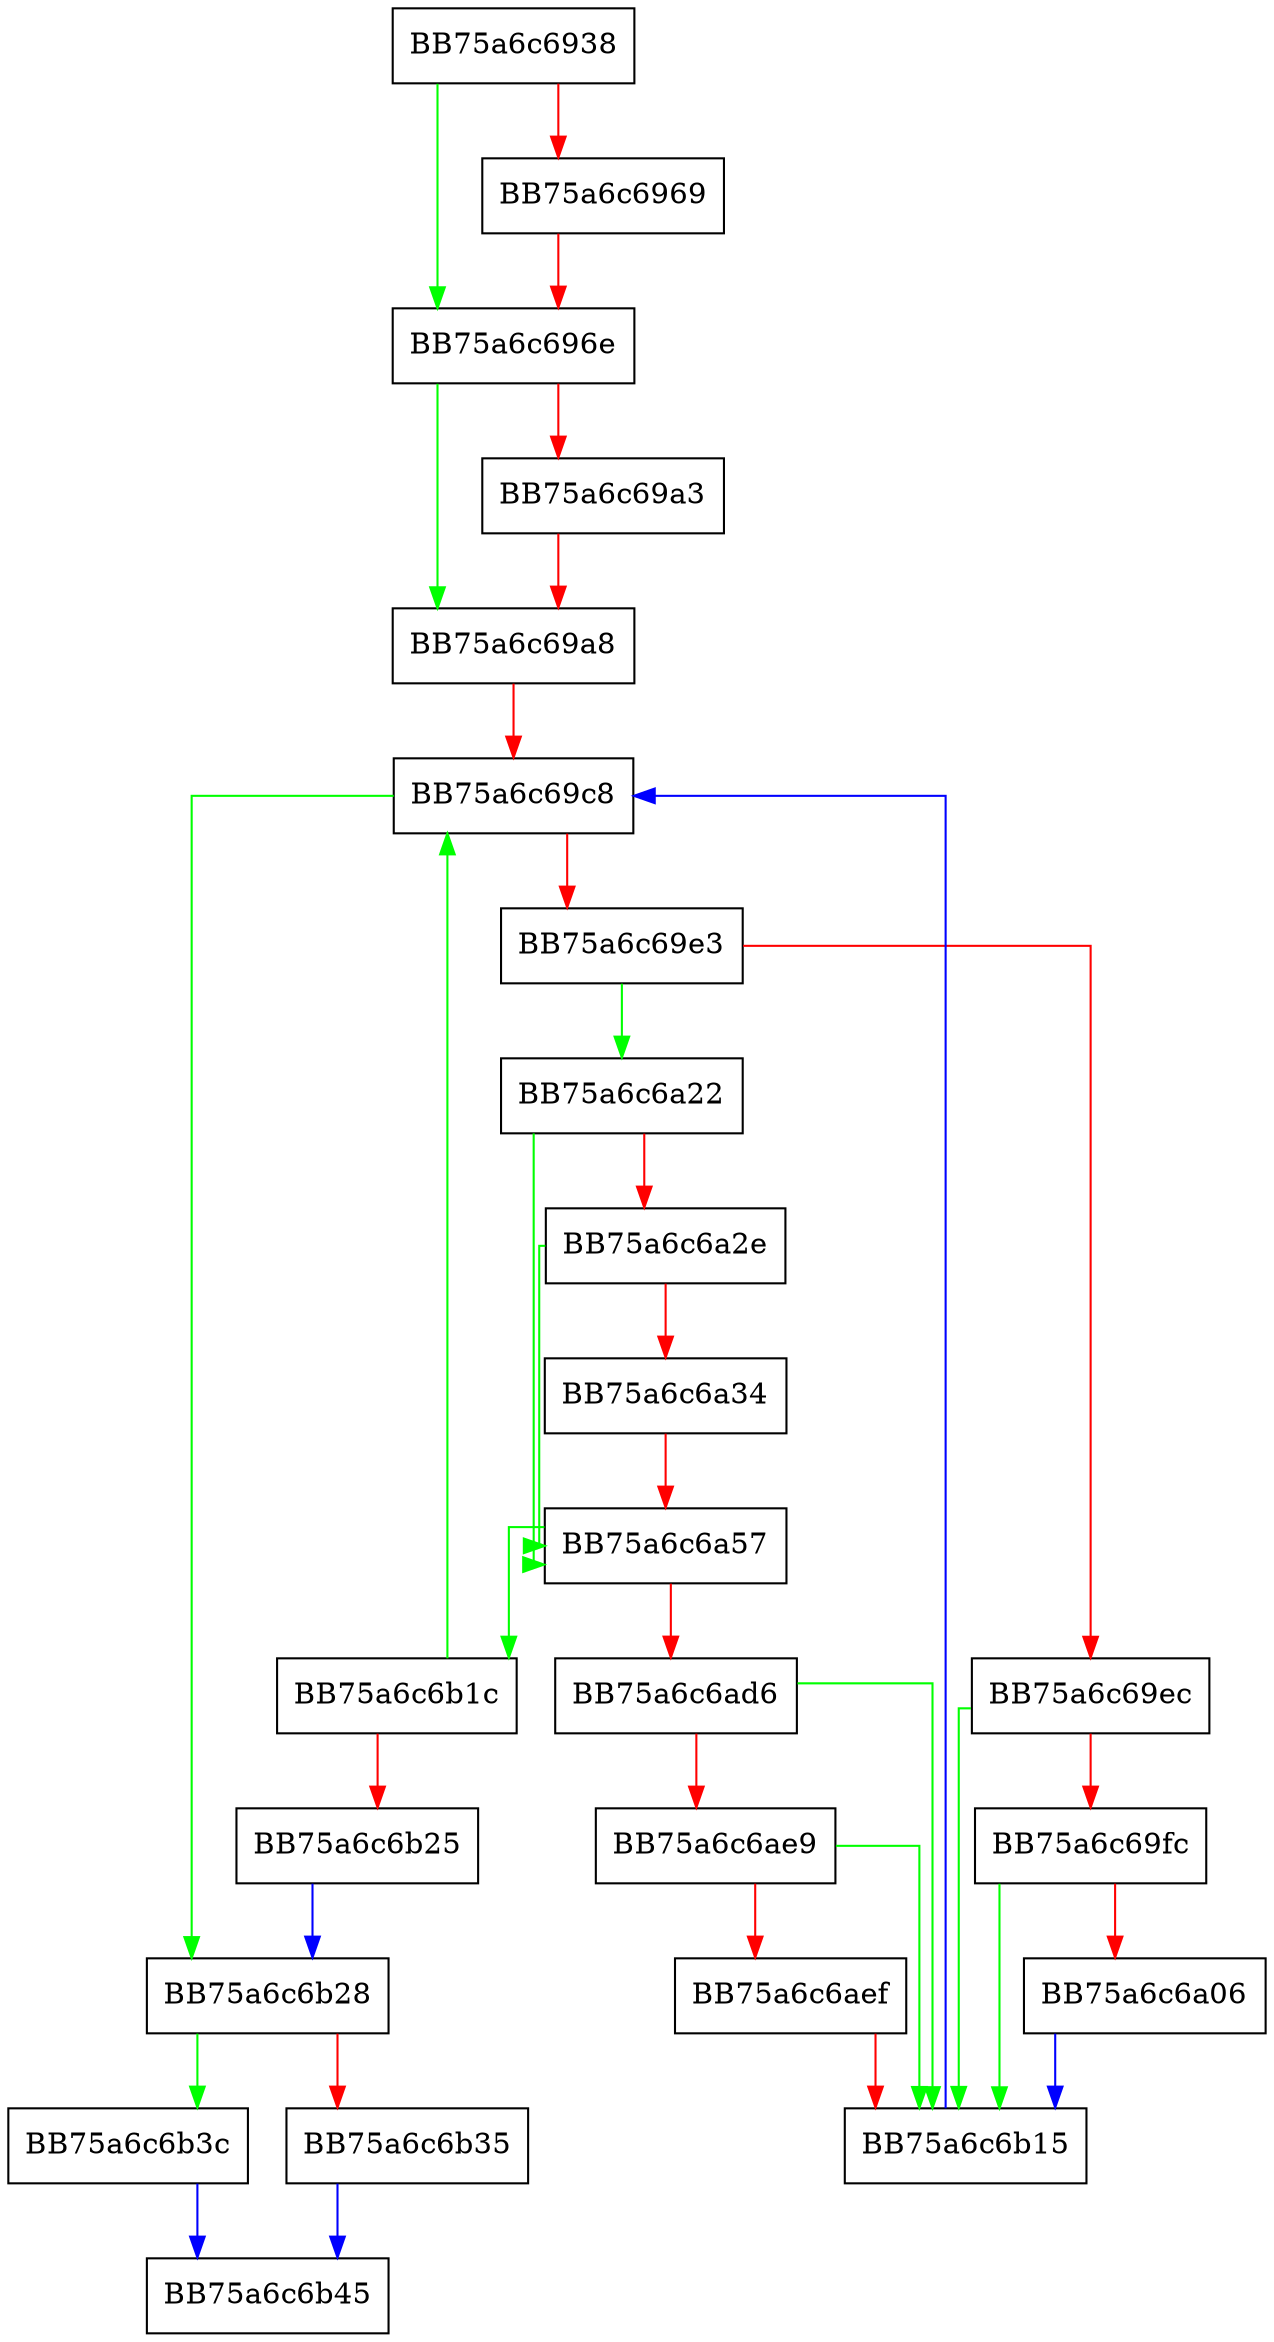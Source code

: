 digraph ScanName {
  node [shape="box"];
  graph [splines=ortho];
  BB75a6c6938 -> BB75a6c696e [color="green"];
  BB75a6c6938 -> BB75a6c6969 [color="red"];
  BB75a6c6969 -> BB75a6c696e [color="red"];
  BB75a6c696e -> BB75a6c69a8 [color="green"];
  BB75a6c696e -> BB75a6c69a3 [color="red"];
  BB75a6c69a3 -> BB75a6c69a8 [color="red"];
  BB75a6c69a8 -> BB75a6c69c8 [color="red"];
  BB75a6c69c8 -> BB75a6c6b28 [color="green"];
  BB75a6c69c8 -> BB75a6c69e3 [color="red"];
  BB75a6c69e3 -> BB75a6c6a22 [color="green"];
  BB75a6c69e3 -> BB75a6c69ec [color="red"];
  BB75a6c69ec -> BB75a6c6b15 [color="green"];
  BB75a6c69ec -> BB75a6c69fc [color="red"];
  BB75a6c69fc -> BB75a6c6b15 [color="green"];
  BB75a6c69fc -> BB75a6c6a06 [color="red"];
  BB75a6c6a06 -> BB75a6c6b15 [color="blue"];
  BB75a6c6a22 -> BB75a6c6a57 [color="green"];
  BB75a6c6a22 -> BB75a6c6a2e [color="red"];
  BB75a6c6a2e -> BB75a6c6a57 [color="green"];
  BB75a6c6a2e -> BB75a6c6a34 [color="red"];
  BB75a6c6a34 -> BB75a6c6a57 [color="red"];
  BB75a6c6a57 -> BB75a6c6b1c [color="green"];
  BB75a6c6a57 -> BB75a6c6ad6 [color="red"];
  BB75a6c6ad6 -> BB75a6c6b15 [color="green"];
  BB75a6c6ad6 -> BB75a6c6ae9 [color="red"];
  BB75a6c6ae9 -> BB75a6c6b15 [color="green"];
  BB75a6c6ae9 -> BB75a6c6aef [color="red"];
  BB75a6c6aef -> BB75a6c6b15 [color="red"];
  BB75a6c6b15 -> BB75a6c69c8 [color="blue"];
  BB75a6c6b1c -> BB75a6c69c8 [color="green"];
  BB75a6c6b1c -> BB75a6c6b25 [color="red"];
  BB75a6c6b25 -> BB75a6c6b28 [color="blue"];
  BB75a6c6b28 -> BB75a6c6b3c [color="green"];
  BB75a6c6b28 -> BB75a6c6b35 [color="red"];
  BB75a6c6b35 -> BB75a6c6b45 [color="blue"];
  BB75a6c6b3c -> BB75a6c6b45 [color="blue"];
}